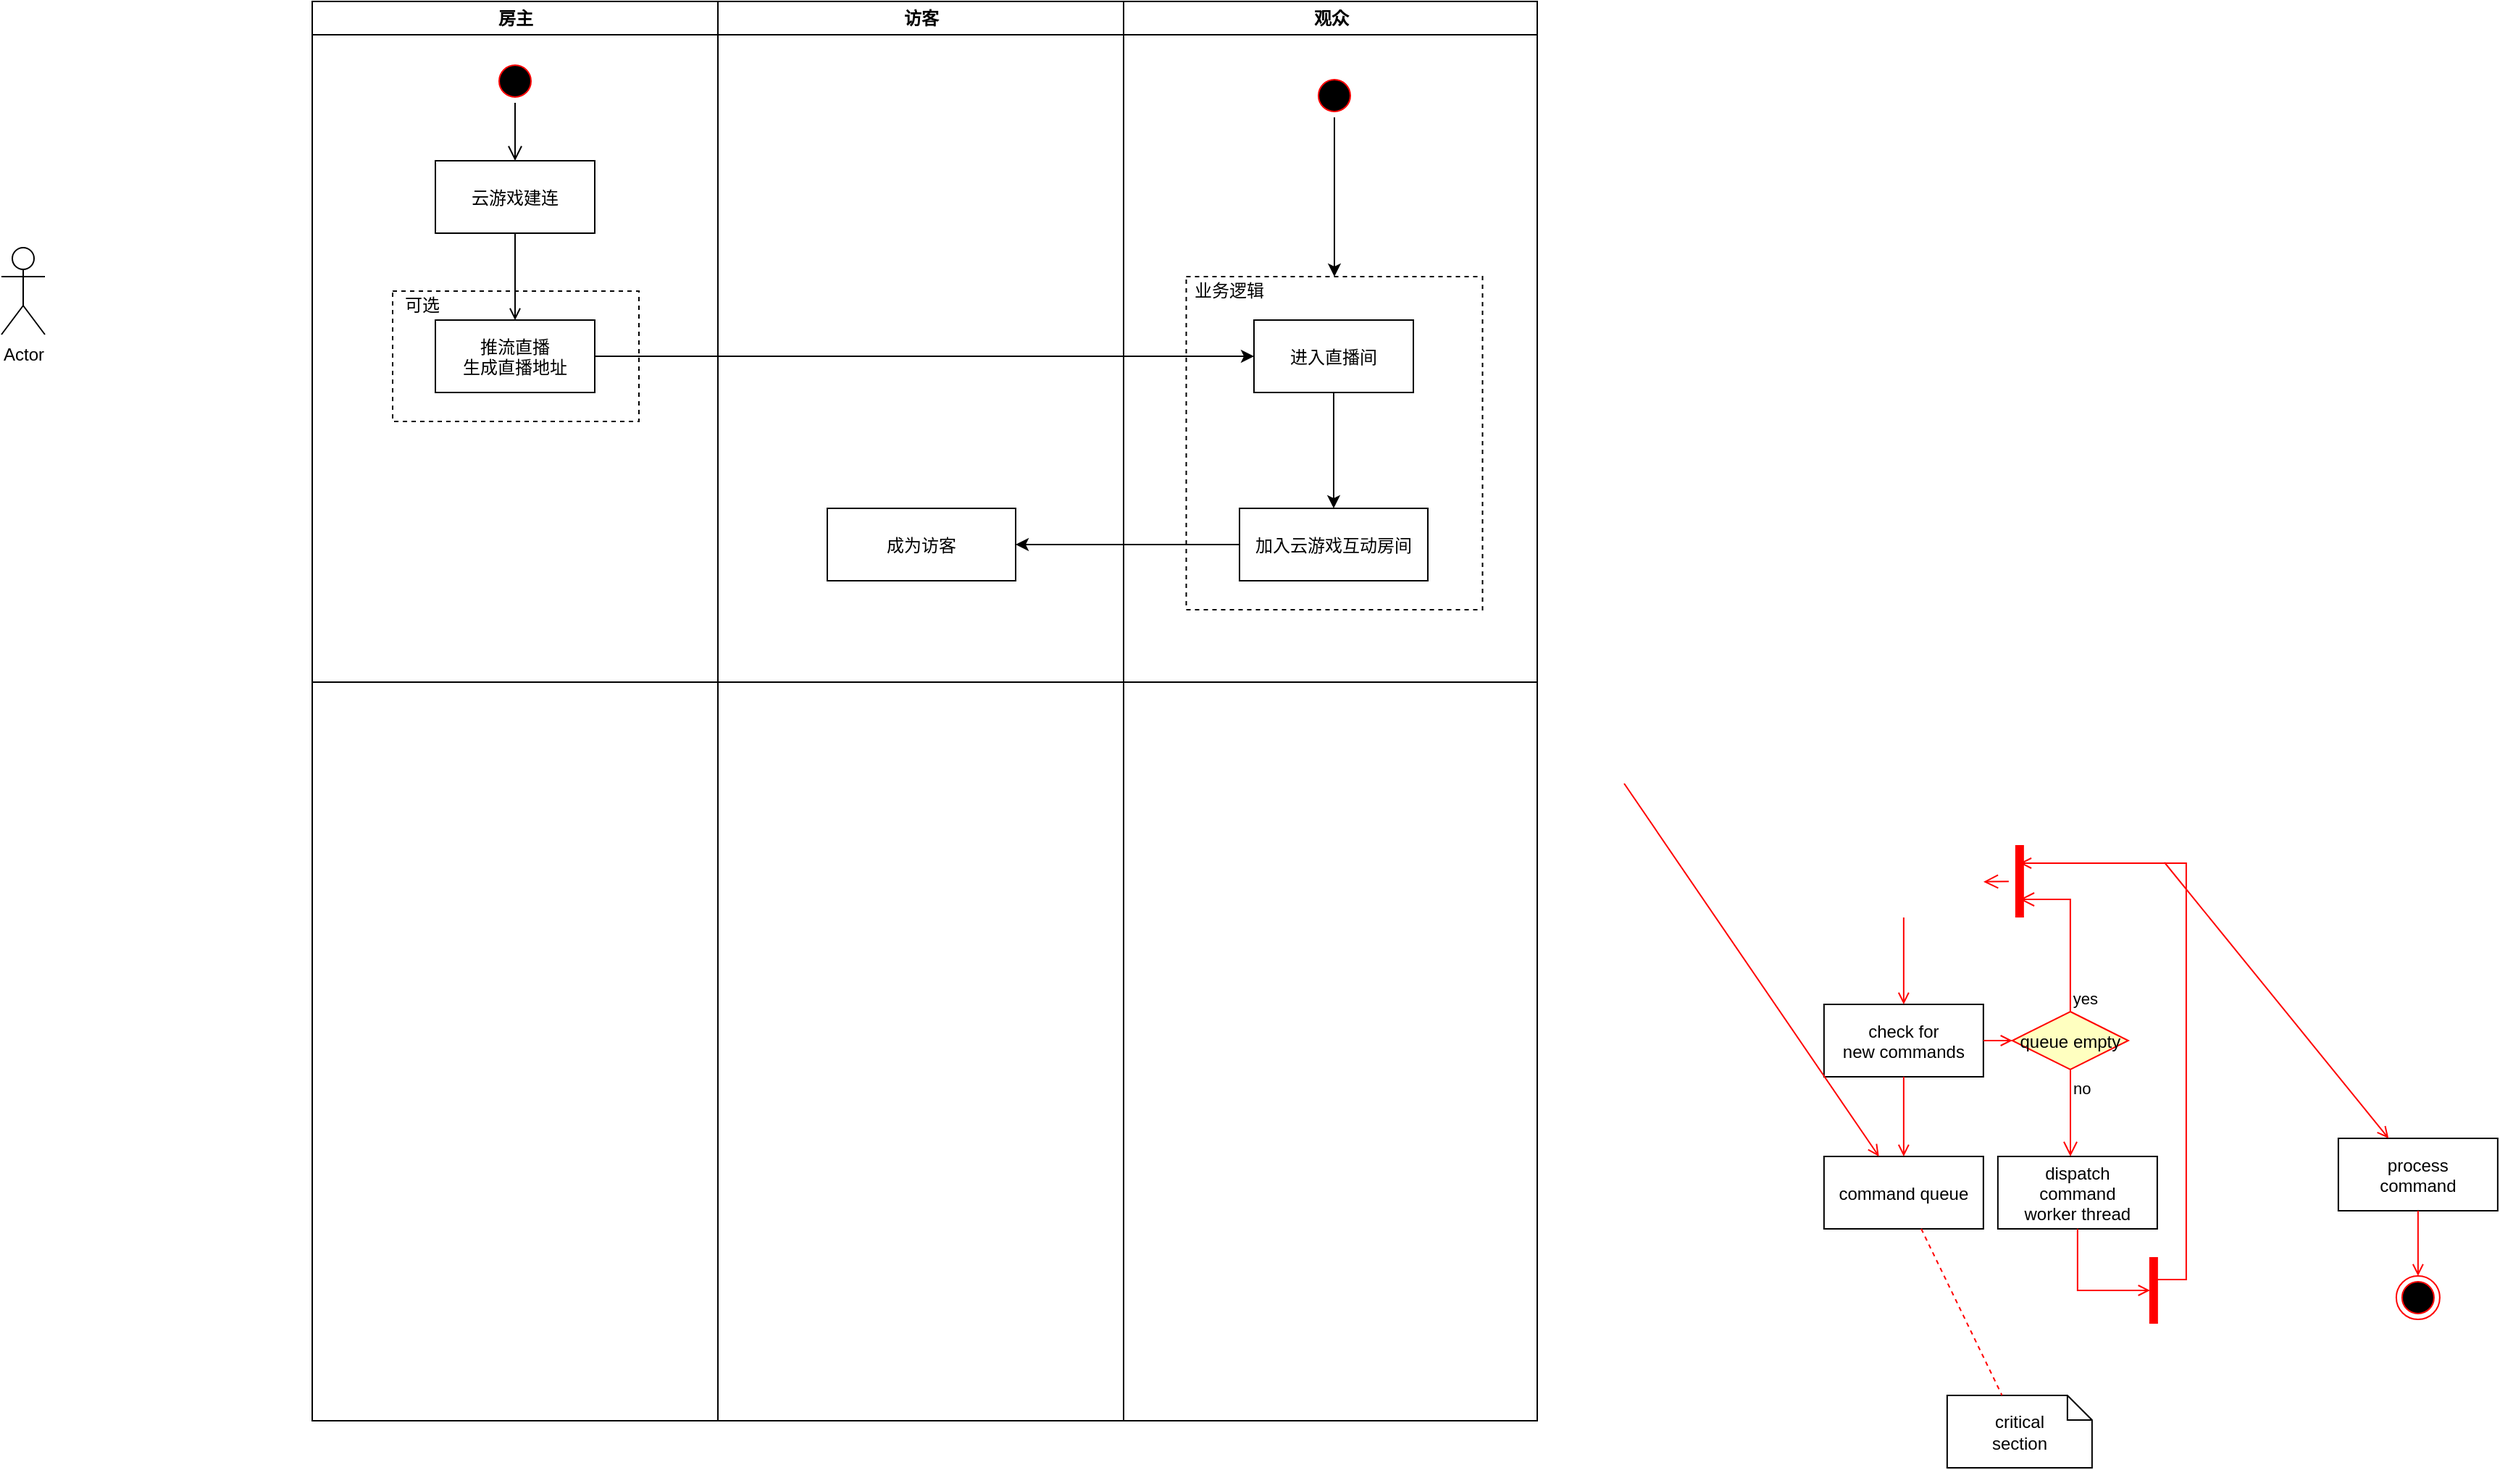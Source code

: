 <mxfile version="15.5.9" type="github">
  <diagram name="Page-1" id="e7e014a7-5840-1c2e-5031-d8a46d1fe8dd">
    <mxGraphModel dx="2594" dy="665" grid="1" gridSize="10" guides="1" tooltips="1" connect="1" arrows="1" fold="1" page="1" pageScale="1" pageWidth="1169" pageHeight="826" background="none" math="0" shadow="0">
      <root>
        <mxCell id="0" />
        <mxCell id="1" parent="0" />
        <mxCell id="2" value="房主" style="swimlane;whiteSpace=wrap" parent="1" vertex="1">
          <mxGeometry x="164.5" y="80" width="280" height="980" as="geometry">
            <mxRectangle x="164.5" y="80" width="60" height="23" as="alternateBounds" />
          </mxGeometry>
        </mxCell>
        <mxCell id="5" value="" style="ellipse;shape=startState;fillColor=#000000;strokeColor=#ff0000;" parent="2" vertex="1">
          <mxGeometry x="125" y="40" width="30" height="30" as="geometry" />
        </mxCell>
        <mxCell id="6" value="" style="edgeStyle=elbowEdgeStyle;elbow=horizontal;verticalAlign=bottom;endArrow=open;endSize=8;strokeColor=#000000;endFill=1;rounded=0" parent="2" source="5" target="7" edge="1">
          <mxGeometry x="100" y="40" as="geometry">
            <mxPoint x="115" y="110" as="targetPoint" />
          </mxGeometry>
        </mxCell>
        <mxCell id="7" value="云游戏建连" style="" parent="2" vertex="1">
          <mxGeometry x="85" y="110" width="110" height="50" as="geometry" />
        </mxCell>
        <mxCell id="8" value="推流直播&#xa;生成直播地址" style="" parent="2" vertex="1">
          <mxGeometry x="85" y="220" width="110" height="50" as="geometry" />
        </mxCell>
        <mxCell id="9" value="" style="endArrow=open;strokeColor=#000000;endFill=1;rounded=0" parent="2" source="7" target="8" edge="1">
          <mxGeometry relative="1" as="geometry" />
        </mxCell>
        <mxCell id="3" value="访客" style="swimlane;whiteSpace=wrap" parent="1" vertex="1">
          <mxGeometry x="444.5" y="80" width="280" height="980" as="geometry" />
        </mxCell>
        <mxCell id="OhpWUjJjAF3JHZ5ZkXEh-47" value="成为访客" style="" vertex="1" parent="3">
          <mxGeometry x="75.5" y="350" width="130" height="50" as="geometry" />
        </mxCell>
        <mxCell id="OhpWUjJjAF3JHZ5ZkXEh-51" value="" style="endArrow=none;html=1;rounded=0;strokeColor=#000000;" edge="1" parent="3">
          <mxGeometry width="50" height="50" relative="1" as="geometry">
            <mxPoint x="-280" y="470" as="sourcePoint" />
            <mxPoint x="565.5" y="470" as="targetPoint" />
          </mxGeometry>
        </mxCell>
        <mxCell id="4" value="观众" style="swimlane;whiteSpace=wrap" parent="1" vertex="1">
          <mxGeometry x="724.5" y="80" width="285.5" height="980" as="geometry" />
        </mxCell>
        <mxCell id="OhpWUjJjAF3JHZ5ZkXEh-46" style="edgeStyle=orthogonalEdgeStyle;rounded=0;orthogonalLoop=1;jettySize=auto;html=1;exitX=0.5;exitY=1;exitDx=0;exitDy=0;" edge="1" parent="4" source="OhpWUjJjAF3JHZ5ZkXEh-42" target="OhpWUjJjAF3JHZ5ZkXEh-45">
          <mxGeometry relative="1" as="geometry" />
        </mxCell>
        <mxCell id="OhpWUjJjAF3JHZ5ZkXEh-42" value="进入直播间" style="" vertex="1" parent="4">
          <mxGeometry x="90" y="220" width="110" height="50" as="geometry" />
        </mxCell>
        <mxCell id="OhpWUjJjAF3JHZ5ZkXEh-45" value="加入云游戏互动房间" style="" vertex="1" parent="4">
          <mxGeometry x="80" y="350" width="130" height="50" as="geometry" />
        </mxCell>
        <mxCell id="OhpWUjJjAF3JHZ5ZkXEh-49" value="" style="rounded=0;whiteSpace=wrap;html=1;fillColor=none;dashed=1;" vertex="1" parent="4">
          <mxGeometry x="43.25" y="190" width="204.5" height="230" as="geometry" />
        </mxCell>
        <mxCell id="OhpWUjJjAF3JHZ5ZkXEh-50" value="业务逻辑" style="text;html=1;resizable=0;autosize=1;align=center;verticalAlign=middle;points=[];fillColor=none;strokeColor=none;rounded=0;dashed=1;" vertex="1" parent="4">
          <mxGeometry x="42.75" y="190" width="60" height="20" as="geometry" />
        </mxCell>
        <mxCell id="OhpWUjJjAF3JHZ5ZkXEh-41" value="Actor" style="shape=umlActor;verticalLabelPosition=bottom;verticalAlign=top;html=1;" vertex="1" parent="1">
          <mxGeometry x="-50" y="250" width="30" height="60" as="geometry" />
        </mxCell>
        <mxCell id="OhpWUjJjAF3JHZ5ZkXEh-54" style="edgeStyle=orthogonalEdgeStyle;rounded=0;orthogonalLoop=1;jettySize=auto;html=1;exitX=0.5;exitY=1;exitDx=0;exitDy=0;entryX=0.5;entryY=0;entryDx=0;entryDy=0;strokeColor=#000000;" edge="1" parent="1" source="OhpWUjJjAF3JHZ5ZkXEh-43" target="OhpWUjJjAF3JHZ5ZkXEh-49">
          <mxGeometry relative="1" as="geometry" />
        </mxCell>
        <mxCell id="OhpWUjJjAF3JHZ5ZkXEh-43" value="" style="ellipse;shape=startState;fillColor=#000000;strokeColor=#ff0000;" vertex="1" parent="1">
          <mxGeometry x="855" y="130" width="30" height="30" as="geometry" />
        </mxCell>
        <mxCell id="OhpWUjJjAF3JHZ5ZkXEh-44" style="edgeStyle=orthogonalEdgeStyle;rounded=0;orthogonalLoop=1;jettySize=auto;html=1;exitX=1;exitY=0.5;exitDx=0;exitDy=0;entryX=0;entryY=0.5;entryDx=0;entryDy=0;" edge="1" parent="1" source="8" target="OhpWUjJjAF3JHZ5ZkXEh-42">
          <mxGeometry relative="1" as="geometry" />
        </mxCell>
        <mxCell id="OhpWUjJjAF3JHZ5ZkXEh-48" style="edgeStyle=orthogonalEdgeStyle;rounded=0;orthogonalLoop=1;jettySize=auto;html=1;exitX=0;exitY=0.5;exitDx=0;exitDy=0;entryX=1;entryY=0.5;entryDx=0;entryDy=0;" edge="1" parent="1" source="OhpWUjJjAF3JHZ5ZkXEh-45" target="OhpWUjJjAF3JHZ5ZkXEh-47">
          <mxGeometry relative="1" as="geometry" />
        </mxCell>
        <mxCell id="16" value="check for &#xa;new commands" style="" parent="1" vertex="1">
          <mxGeometry x="1207.93" y="772.5" width="110" height="50" as="geometry" />
        </mxCell>
        <mxCell id="17" value="" style="endArrow=open;strokeColor=#FF0000;endFill=1;rounded=0" parent="1" target="16" edge="1">
          <mxGeometry relative="1" as="geometry">
            <mxPoint x="1262.93" y="712.5" as="sourcePoint" />
          </mxGeometry>
        </mxCell>
        <mxCell id="18" value="command queue" style="" parent="1" vertex="1">
          <mxGeometry x="1207.93" y="877.5" width="110" height="50" as="geometry" />
        </mxCell>
        <mxCell id="19" value="" style="endArrow=open;strokeColor=#FF0000;endFill=1;rounded=0" parent="1" source="16" target="18" edge="1">
          <mxGeometry relative="1" as="geometry" />
        </mxCell>
        <mxCell id="21" value="queue empty" style="rhombus;fillColor=#ffffc0;strokeColor=#ff0000;" parent="1" vertex="1">
          <mxGeometry x="1337.93" y="777.5" width="80" height="40" as="geometry" />
        </mxCell>
        <mxCell id="22" value="yes" style="edgeStyle=elbowEdgeStyle;elbow=horizontal;align=left;verticalAlign=bottom;endArrow=open;endSize=8;strokeColor=#FF0000;exitX=0.5;exitY=0;endFill=1;rounded=0;entryX=0.75;entryY=0.5;entryPerimeter=0" parent="1" source="21" target="25" edge="1">
          <mxGeometry x="-1" relative="1" as="geometry">
            <mxPoint x="1347.93" y="702.5" as="targetPoint" />
            <Array as="points">
              <mxPoint x="1377.93" y="732.5" />
            </Array>
          </mxGeometry>
        </mxCell>
        <mxCell id="23" value="no" style="edgeStyle=elbowEdgeStyle;elbow=horizontal;align=left;verticalAlign=top;endArrow=open;endSize=8;strokeColor=#FF0000;endFill=1;rounded=0" parent="1" source="21" target="30" edge="1">
          <mxGeometry x="-1" relative="1" as="geometry">
            <mxPoint x="1377.93" y="857.5" as="targetPoint" />
          </mxGeometry>
        </mxCell>
        <mxCell id="24" value="" style="endArrow=open;strokeColor=#FF0000;endFill=1;rounded=0" parent="1" source="16" target="21" edge="1">
          <mxGeometry relative="1" as="geometry" />
        </mxCell>
        <mxCell id="25" value="" style="shape=line;strokeWidth=6;strokeColor=#ff0000;rotation=90" parent="1" vertex="1">
          <mxGeometry x="1317.93" y="680" width="50" height="15" as="geometry" />
        </mxCell>
        <mxCell id="26" value="" style="edgeStyle=elbowEdgeStyle;elbow=horizontal;verticalAlign=bottom;endArrow=open;endSize=8;strokeColor=#FF0000;endFill=1;rounded=0" parent="1" source="25" edge="1">
          <mxGeometry x="1317.93" y="642.5" as="geometry">
            <mxPoint x="1317.93" y="687.833" as="targetPoint" />
          </mxGeometry>
        </mxCell>
        <mxCell id="30" value="dispatch&#xa;command&#xa;worker thread" style="" parent="1" vertex="1">
          <mxGeometry x="1327.93" y="877.5" width="110" height="50" as="geometry" />
        </mxCell>
        <mxCell id="31" value="critical&#xa;section" style="shape=note;whiteSpace=wrap;size=17" parent="1" vertex="1">
          <mxGeometry x="1292.93" y="1042.5" width="100" height="50" as="geometry" />
        </mxCell>
        <mxCell id="32" value="" style="endArrow=none;strokeColor=#FF0000;endFill=0;rounded=0;dashed=1" parent="1" source="18" target="31" edge="1">
          <mxGeometry relative="1" as="geometry" />
        </mxCell>
        <mxCell id="34" value="" style="whiteSpace=wrap;strokeColor=#FF0000;fillColor=#FF0000" parent="1" vertex="1">
          <mxGeometry x="1432.93" y="947.5" width="5" height="45" as="geometry" />
        </mxCell>
        <mxCell id="41" value="" style="edgeStyle=elbowEdgeStyle;elbow=horizontal;entryX=0;entryY=0.5;strokeColor=#FF0000;endArrow=open;endFill=1;rounded=0" parent="1" source="30" target="34" edge="1">
          <mxGeometry width="100" height="100" relative="1" as="geometry">
            <mxPoint x="1247.93" y="1032.5" as="sourcePoint" />
            <mxPoint x="1347.93" y="932.5" as="targetPoint" />
            <Array as="points">
              <mxPoint x="1382.93" y="952.5" />
            </Array>
          </mxGeometry>
        </mxCell>
        <mxCell id="33" value="process&#xa;command" style="" parent="1" vertex="1">
          <mxGeometry x="1562.93" y="865" width="110" height="50" as="geometry" />
        </mxCell>
        <mxCell id="35" value="" style="edgeStyle=elbowEdgeStyle;elbow=horizontal;strokeColor=#FF0000;endArrow=open;endFill=1;rounded=0;entryX=0.25;entryY=0.5;entryPerimeter=0" parent="1" target="25" edge="1">
          <mxGeometry width="100" height="100" relative="1" as="geometry">
            <mxPoint x="1437.93" y="962.5" as="sourcePoint" />
            <mxPoint x="1347.93" y="672.5" as="targetPoint" />
            <Array as="points">
              <mxPoint x="1457.93" y="687.5" />
            </Array>
          </mxGeometry>
        </mxCell>
        <mxCell id="37" value="" style="edgeStyle=none;strokeColor=#FF0000;endArrow=open;endFill=1;rounded=0" parent="1" target="33" edge="1">
          <mxGeometry width="100" height="100" relative="1" as="geometry">
            <mxPoint x="1442.93" y="674.5" as="sourcePoint" />
            <mxPoint x="1562.93" y="674.5" as="targetPoint" />
          </mxGeometry>
        </mxCell>
        <mxCell id="38" value="" style="ellipse;shape=endState;fillColor=#000000;strokeColor=#ff0000" parent="1" vertex="1">
          <mxGeometry x="1602.93" y="960" width="30" height="30" as="geometry" />
        </mxCell>
        <mxCell id="39" value="" style="endArrow=open;strokeColor=#FF0000;endFill=1;rounded=0" parent="1" source="33" target="38" edge="1">
          <mxGeometry relative="1" as="geometry" />
        </mxCell>
        <mxCell id="20" value="" style="endArrow=open;strokeColor=#FF0000;endFill=1;rounded=0" parent="1" target="18" edge="1">
          <mxGeometry relative="1" as="geometry">
            <mxPoint x="1070.003" y="620" as="sourcePoint" />
          </mxGeometry>
        </mxCell>
        <mxCell id="OhpWUjJjAF3JHZ5ZkXEh-52" value="" style="rounded=0;whiteSpace=wrap;html=1;fillColor=none;dashed=1;" vertex="1" parent="1">
          <mxGeometry x="220" y="280" width="170" height="90" as="geometry" />
        </mxCell>
        <mxCell id="OhpWUjJjAF3JHZ5ZkXEh-53" value="可选" style="text;html=1;resizable=0;autosize=1;align=center;verticalAlign=middle;points=[];fillColor=none;strokeColor=none;rounded=0;dashed=1;" vertex="1" parent="1">
          <mxGeometry x="220" y="280" width="40" height="20" as="geometry" />
        </mxCell>
      </root>
    </mxGraphModel>
  </diagram>
</mxfile>
